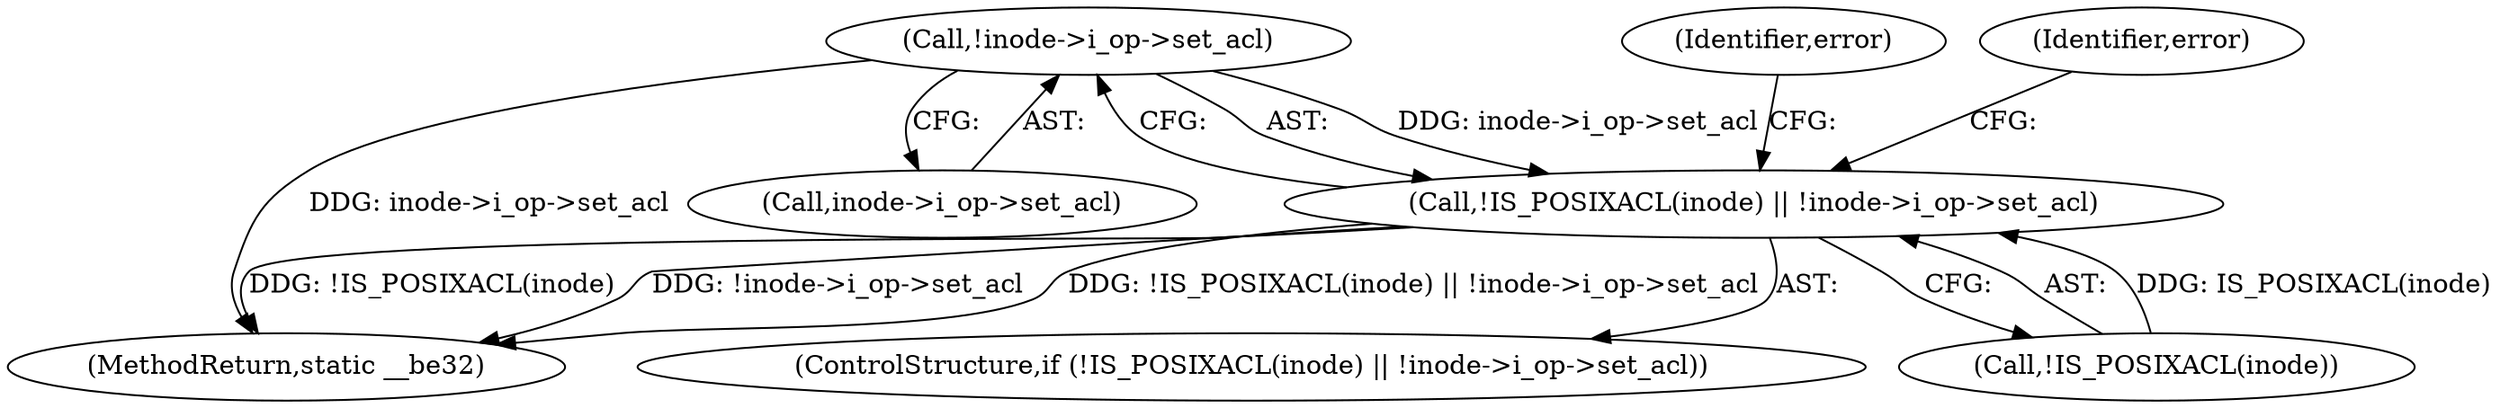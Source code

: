 digraph "1_linux_999653786df6954a31044528ac3f7a5dadca08f4@del" {
"1000155" [label="(Call,!inode->i_op->set_acl)"];
"1000151" [label="(Call,!IS_POSIXACL(inode) || !inode->i_op->set_acl)"];
"1000226" [label="(MethodReturn,static __be32)"];
"1000168" [label="(Identifier,error)"];
"1000156" [label="(Call,inode->i_op->set_acl)"];
"1000150" [label="(ControlStructure,if (!IS_POSIXACL(inode) || !inode->i_op->set_acl))"];
"1000163" [label="(Identifier,error)"];
"1000155" [label="(Call,!inode->i_op->set_acl)"];
"1000152" [label="(Call,!IS_POSIXACL(inode))"];
"1000151" [label="(Call,!IS_POSIXACL(inode) || !inode->i_op->set_acl)"];
"1000155" -> "1000151"  [label="AST: "];
"1000155" -> "1000156"  [label="CFG: "];
"1000156" -> "1000155"  [label="AST: "];
"1000151" -> "1000155"  [label="CFG: "];
"1000155" -> "1000226"  [label="DDG: inode->i_op->set_acl"];
"1000155" -> "1000151"  [label="DDG: inode->i_op->set_acl"];
"1000151" -> "1000150"  [label="AST: "];
"1000151" -> "1000152"  [label="CFG: "];
"1000152" -> "1000151"  [label="AST: "];
"1000163" -> "1000151"  [label="CFG: "];
"1000168" -> "1000151"  [label="CFG: "];
"1000151" -> "1000226"  [label="DDG: !IS_POSIXACL(inode) || !inode->i_op->set_acl"];
"1000151" -> "1000226"  [label="DDG: !IS_POSIXACL(inode)"];
"1000151" -> "1000226"  [label="DDG: !inode->i_op->set_acl"];
"1000152" -> "1000151"  [label="DDG: IS_POSIXACL(inode)"];
}
